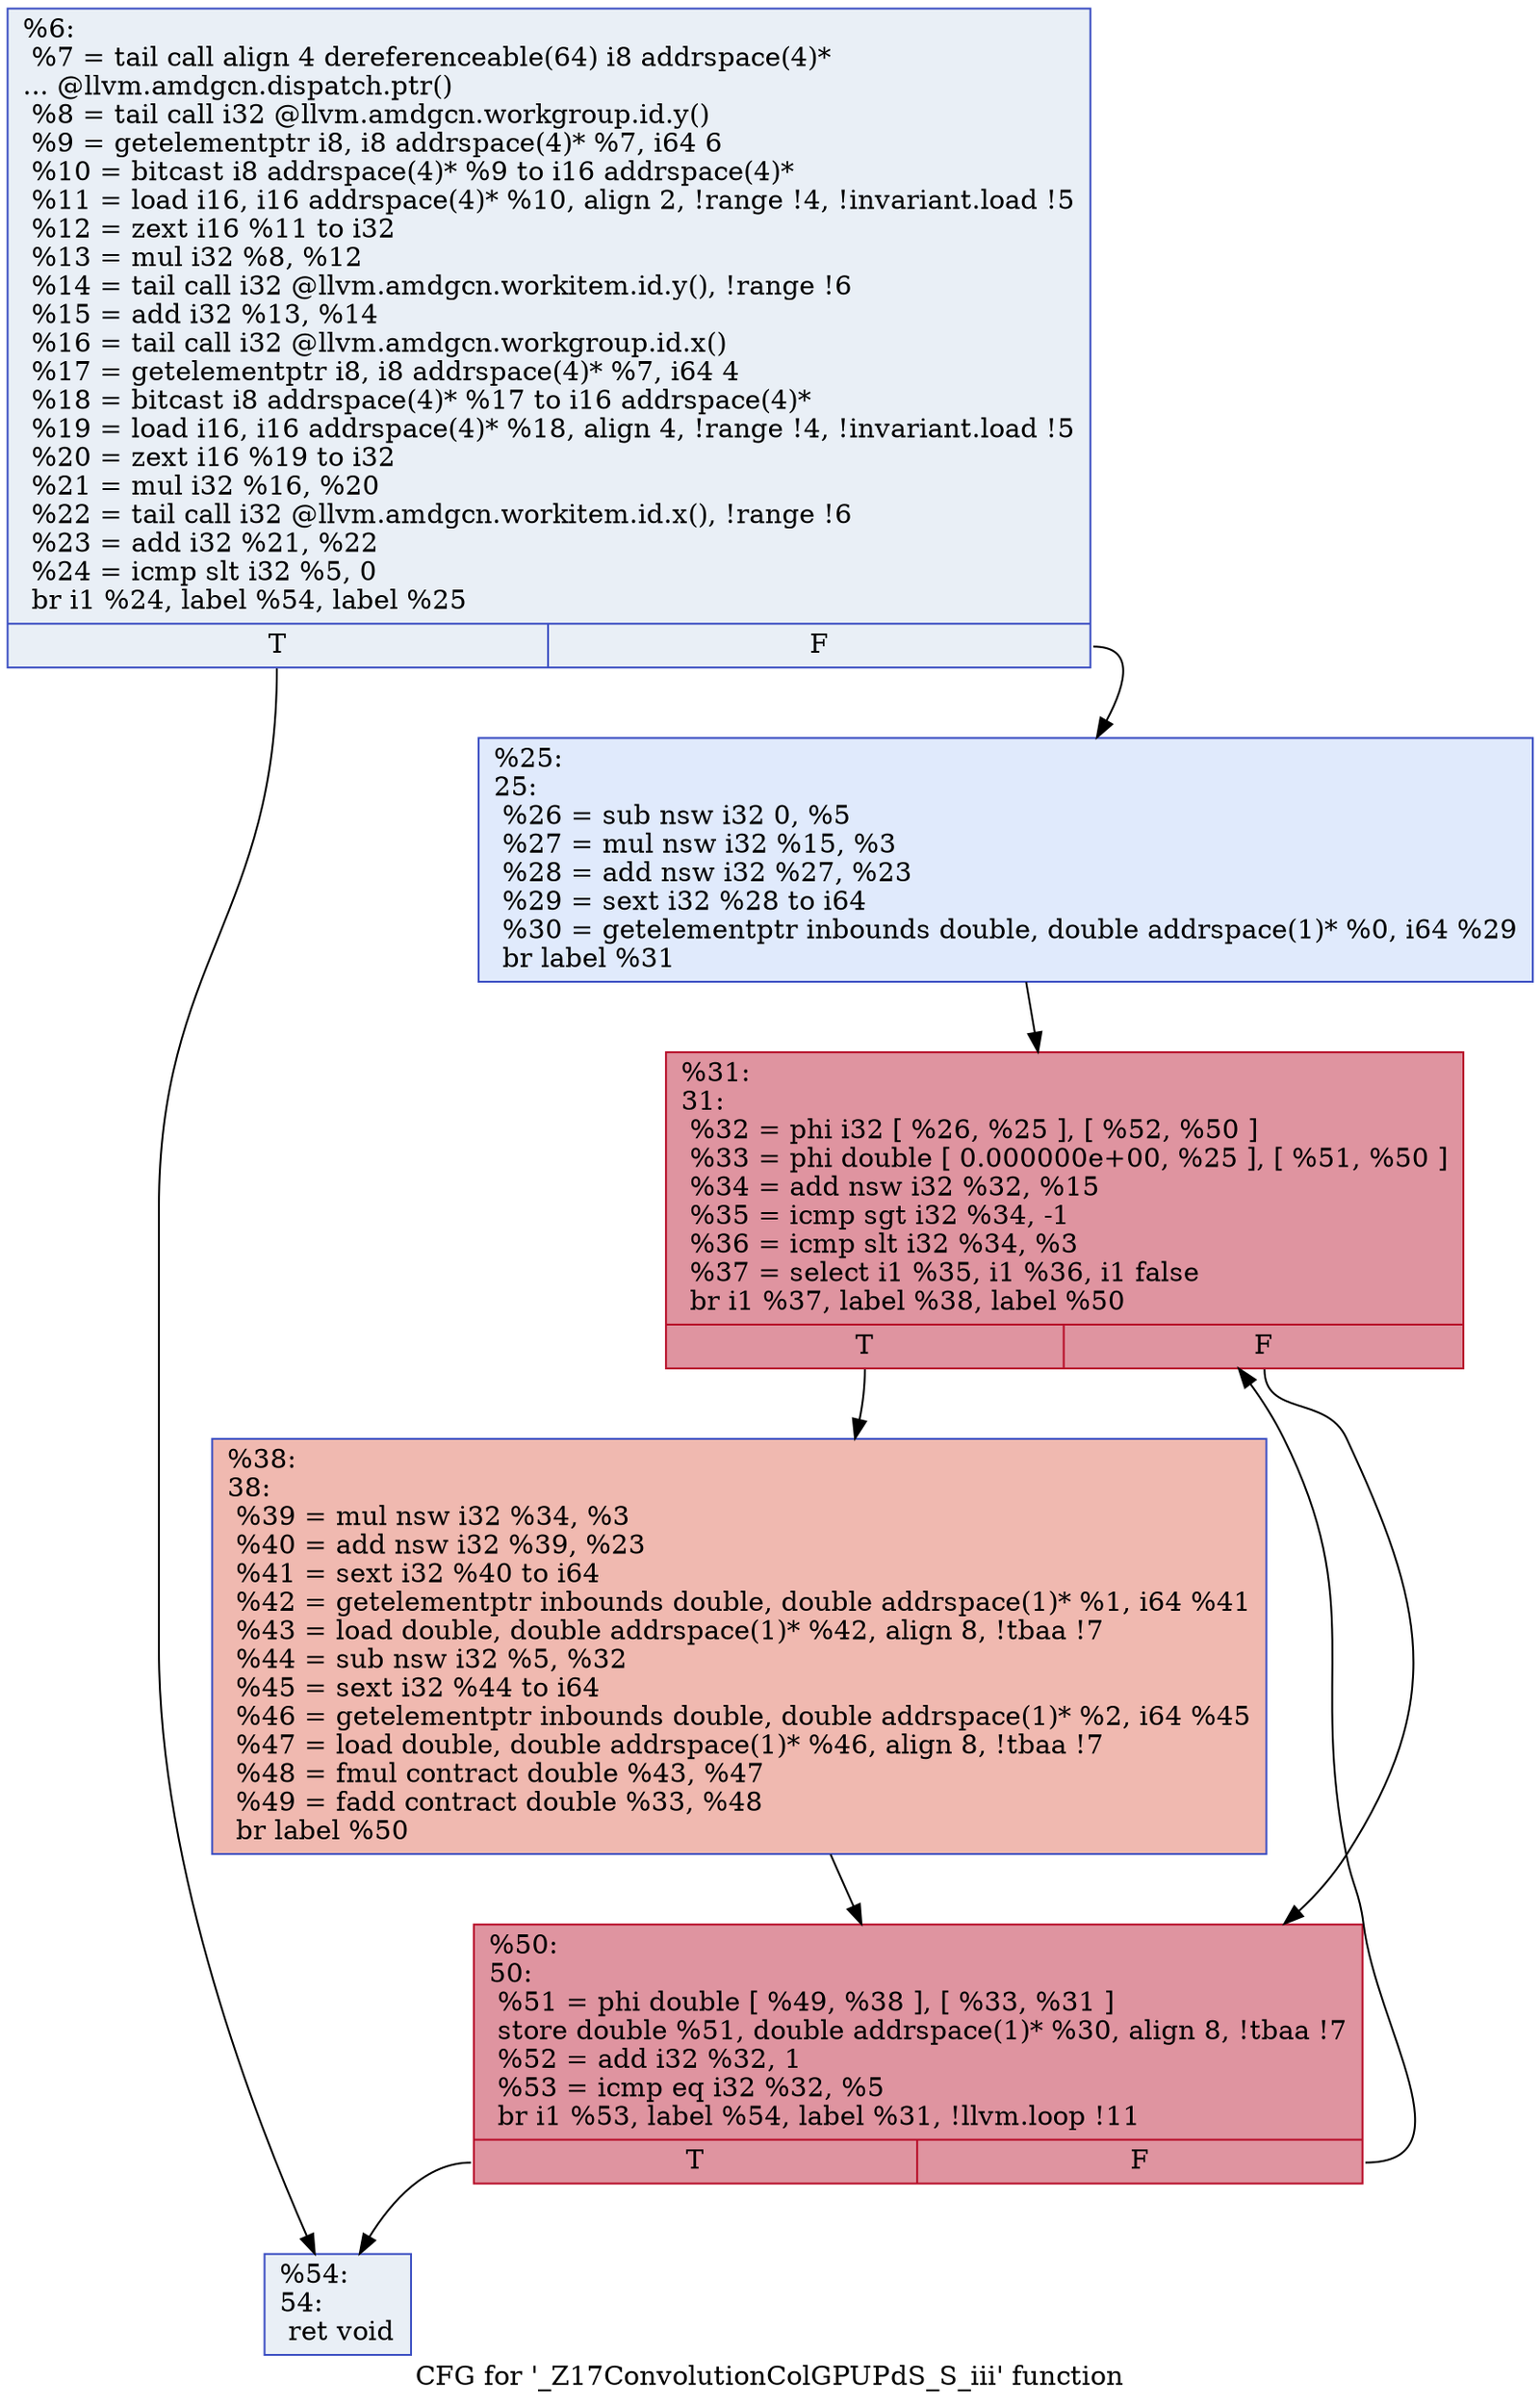 digraph "CFG for '_Z17ConvolutionColGPUPdS_S_iii' function" {
	label="CFG for '_Z17ConvolutionColGPUPdS_S_iii' function";

	Node0x607e7f0 [shape=record,color="#3d50c3ff", style=filled, fillcolor="#cedaeb70",label="{%6:\l  %7 = tail call align 4 dereferenceable(64) i8 addrspace(4)*\l... @llvm.amdgcn.dispatch.ptr()\l  %8 = tail call i32 @llvm.amdgcn.workgroup.id.y()\l  %9 = getelementptr i8, i8 addrspace(4)* %7, i64 6\l  %10 = bitcast i8 addrspace(4)* %9 to i16 addrspace(4)*\l  %11 = load i16, i16 addrspace(4)* %10, align 2, !range !4, !invariant.load !5\l  %12 = zext i16 %11 to i32\l  %13 = mul i32 %8, %12\l  %14 = tail call i32 @llvm.amdgcn.workitem.id.y(), !range !6\l  %15 = add i32 %13, %14\l  %16 = tail call i32 @llvm.amdgcn.workgroup.id.x()\l  %17 = getelementptr i8, i8 addrspace(4)* %7, i64 4\l  %18 = bitcast i8 addrspace(4)* %17 to i16 addrspace(4)*\l  %19 = load i16, i16 addrspace(4)* %18, align 4, !range !4, !invariant.load !5\l  %20 = zext i16 %19 to i32\l  %21 = mul i32 %16, %20\l  %22 = tail call i32 @llvm.amdgcn.workitem.id.x(), !range !6\l  %23 = add i32 %21, %22\l  %24 = icmp slt i32 %5, 0\l  br i1 %24, label %54, label %25\l|{<s0>T|<s1>F}}"];
	Node0x607e7f0:s0 -> Node0x6082130;
	Node0x607e7f0:s1 -> Node0x60821c0;
	Node0x60821c0 [shape=record,color="#3d50c3ff", style=filled, fillcolor="#b9d0f970",label="{%25:\l25:                                               \l  %26 = sub nsw i32 0, %5\l  %27 = mul nsw i32 %15, %3\l  %28 = add nsw i32 %27, %23\l  %29 = sext i32 %28 to i64\l  %30 = getelementptr inbounds double, double addrspace(1)* %0, i64 %29\l  br label %31\l}"];
	Node0x60821c0 -> Node0x60825c0;
	Node0x60825c0 [shape=record,color="#b70d28ff", style=filled, fillcolor="#b70d2870",label="{%31:\l31:                                               \l  %32 = phi i32 [ %26, %25 ], [ %52, %50 ]\l  %33 = phi double [ 0.000000e+00, %25 ], [ %51, %50 ]\l  %34 = add nsw i32 %32, %15\l  %35 = icmp sgt i32 %34, -1\l  %36 = icmp slt i32 %34, %3\l  %37 = select i1 %35, i1 %36, i1 false\l  br i1 %37, label %38, label %50\l|{<s0>T|<s1>F}}"];
	Node0x60825c0:s0 -> Node0x6083730;
	Node0x60825c0:s1 -> Node0x60826b0;
	Node0x6083730 [shape=record,color="#3d50c3ff", style=filled, fillcolor="#de614d70",label="{%38:\l38:                                               \l  %39 = mul nsw i32 %34, %3\l  %40 = add nsw i32 %39, %23\l  %41 = sext i32 %40 to i64\l  %42 = getelementptr inbounds double, double addrspace(1)* %1, i64 %41\l  %43 = load double, double addrspace(1)* %42, align 8, !tbaa !7\l  %44 = sub nsw i32 %5, %32\l  %45 = sext i32 %44 to i64\l  %46 = getelementptr inbounds double, double addrspace(1)* %2, i64 %45\l  %47 = load double, double addrspace(1)* %46, align 8, !tbaa !7\l  %48 = fmul contract double %43, %47\l  %49 = fadd contract double %33, %48\l  br label %50\l}"];
	Node0x6083730 -> Node0x60826b0;
	Node0x60826b0 [shape=record,color="#b70d28ff", style=filled, fillcolor="#b70d2870",label="{%50:\l50:                                               \l  %51 = phi double [ %49, %38 ], [ %33, %31 ]\l  store double %51, double addrspace(1)* %30, align 8, !tbaa !7\l  %52 = add i32 %32, 1\l  %53 = icmp eq i32 %32, %5\l  br i1 %53, label %54, label %31, !llvm.loop !11\l|{<s0>T|<s1>F}}"];
	Node0x60826b0:s0 -> Node0x6082130;
	Node0x60826b0:s1 -> Node0x60825c0;
	Node0x6082130 [shape=record,color="#3d50c3ff", style=filled, fillcolor="#cedaeb70",label="{%54:\l54:                                               \l  ret void\l}"];
}
